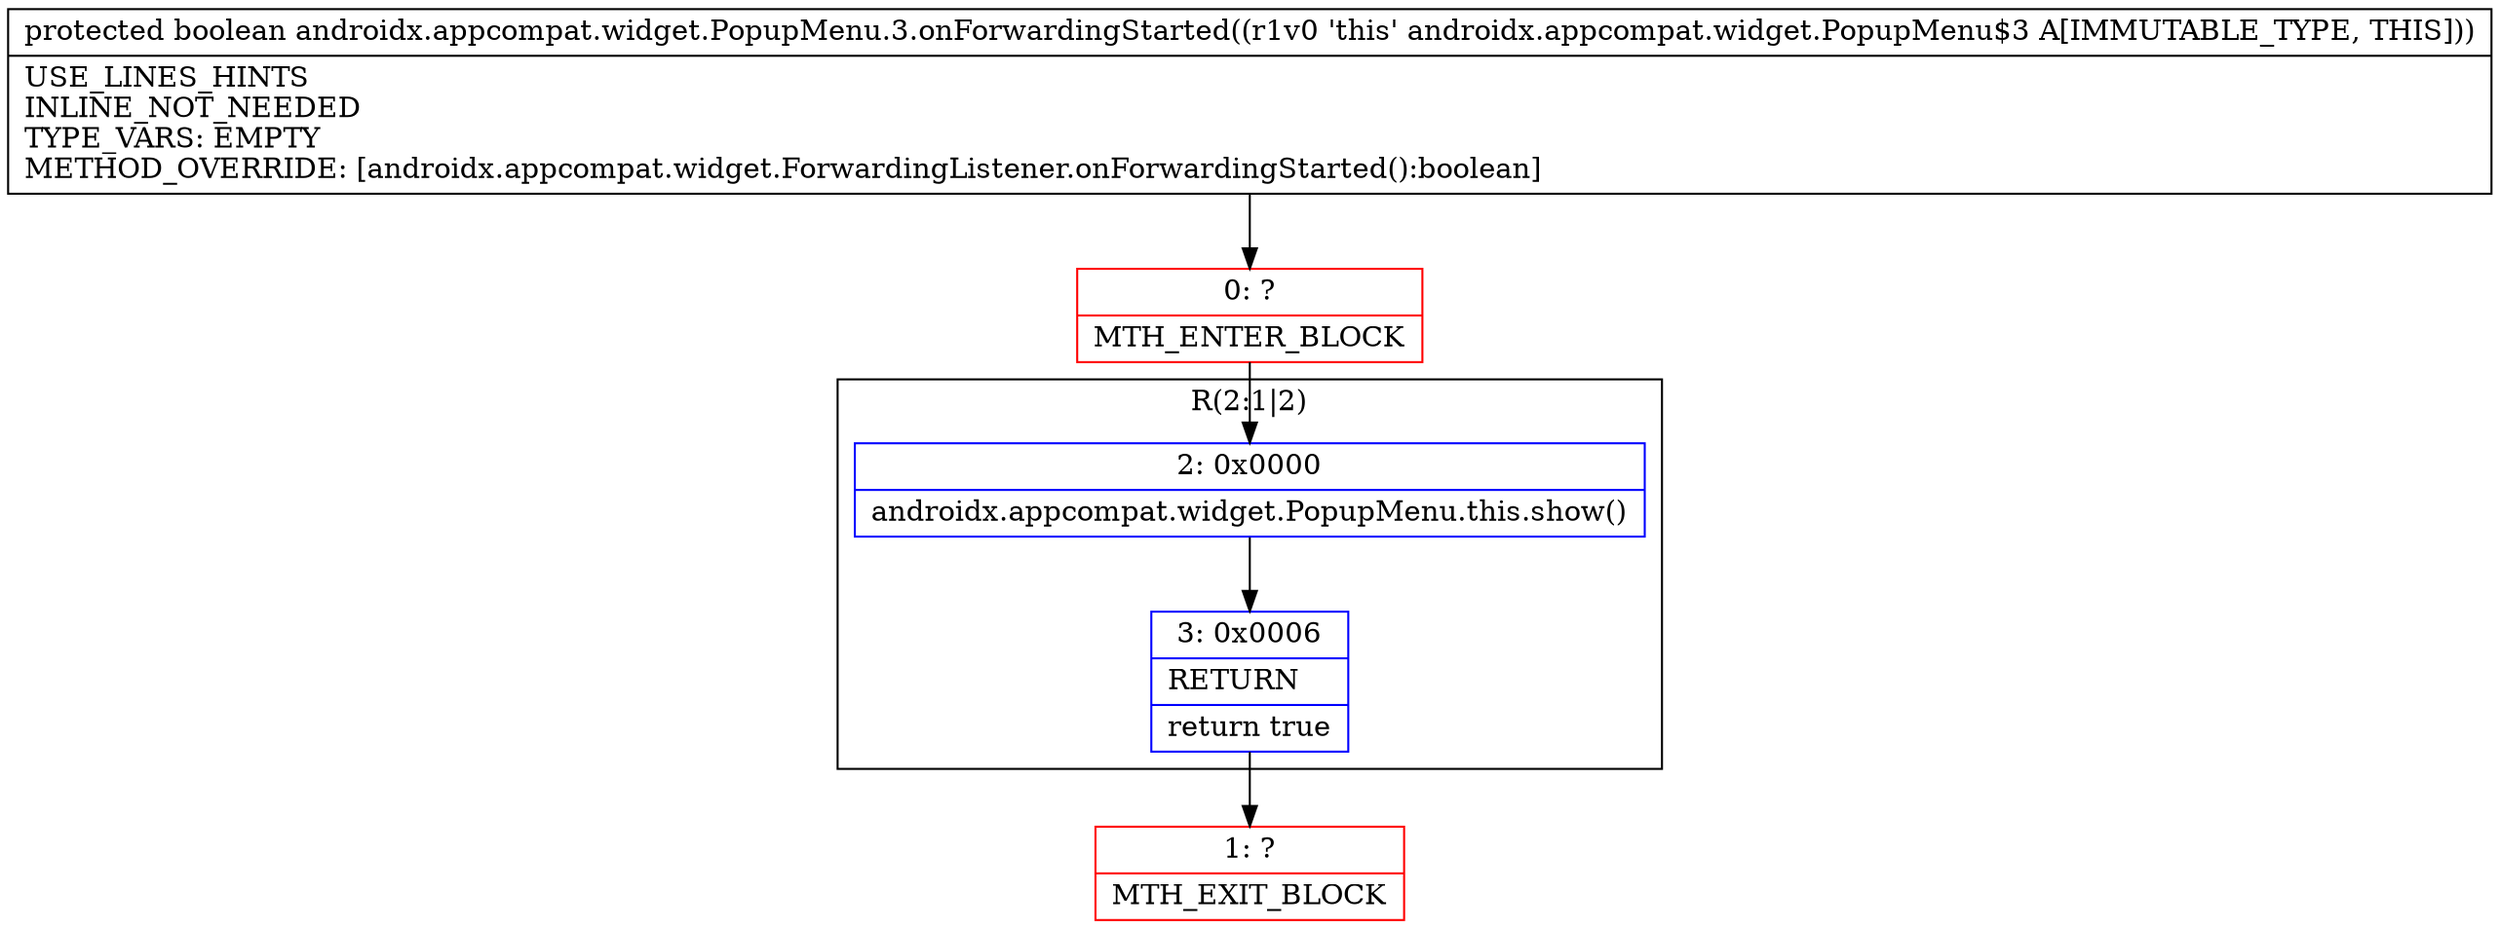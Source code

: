 digraph "CFG forandroidx.appcompat.widget.PopupMenu.3.onForwardingStarted()Z" {
subgraph cluster_Region_513100282 {
label = "R(2:1|2)";
node [shape=record,color=blue];
Node_2 [shape=record,label="{2\:\ 0x0000|androidx.appcompat.widget.PopupMenu.this.show()\l}"];
Node_3 [shape=record,label="{3\:\ 0x0006|RETURN\l|return true\l}"];
}
Node_0 [shape=record,color=red,label="{0\:\ ?|MTH_ENTER_BLOCK\l}"];
Node_1 [shape=record,color=red,label="{1\:\ ?|MTH_EXIT_BLOCK\l}"];
MethodNode[shape=record,label="{protected boolean androidx.appcompat.widget.PopupMenu.3.onForwardingStarted((r1v0 'this' androidx.appcompat.widget.PopupMenu$3 A[IMMUTABLE_TYPE, THIS]))  | USE_LINES_HINTS\lINLINE_NOT_NEEDED\lTYPE_VARS: EMPTY\lMETHOD_OVERRIDE: [androidx.appcompat.widget.ForwardingListener.onForwardingStarted():boolean]\l}"];
MethodNode -> Node_0;Node_2 -> Node_3;
Node_3 -> Node_1;
Node_0 -> Node_2;
}

